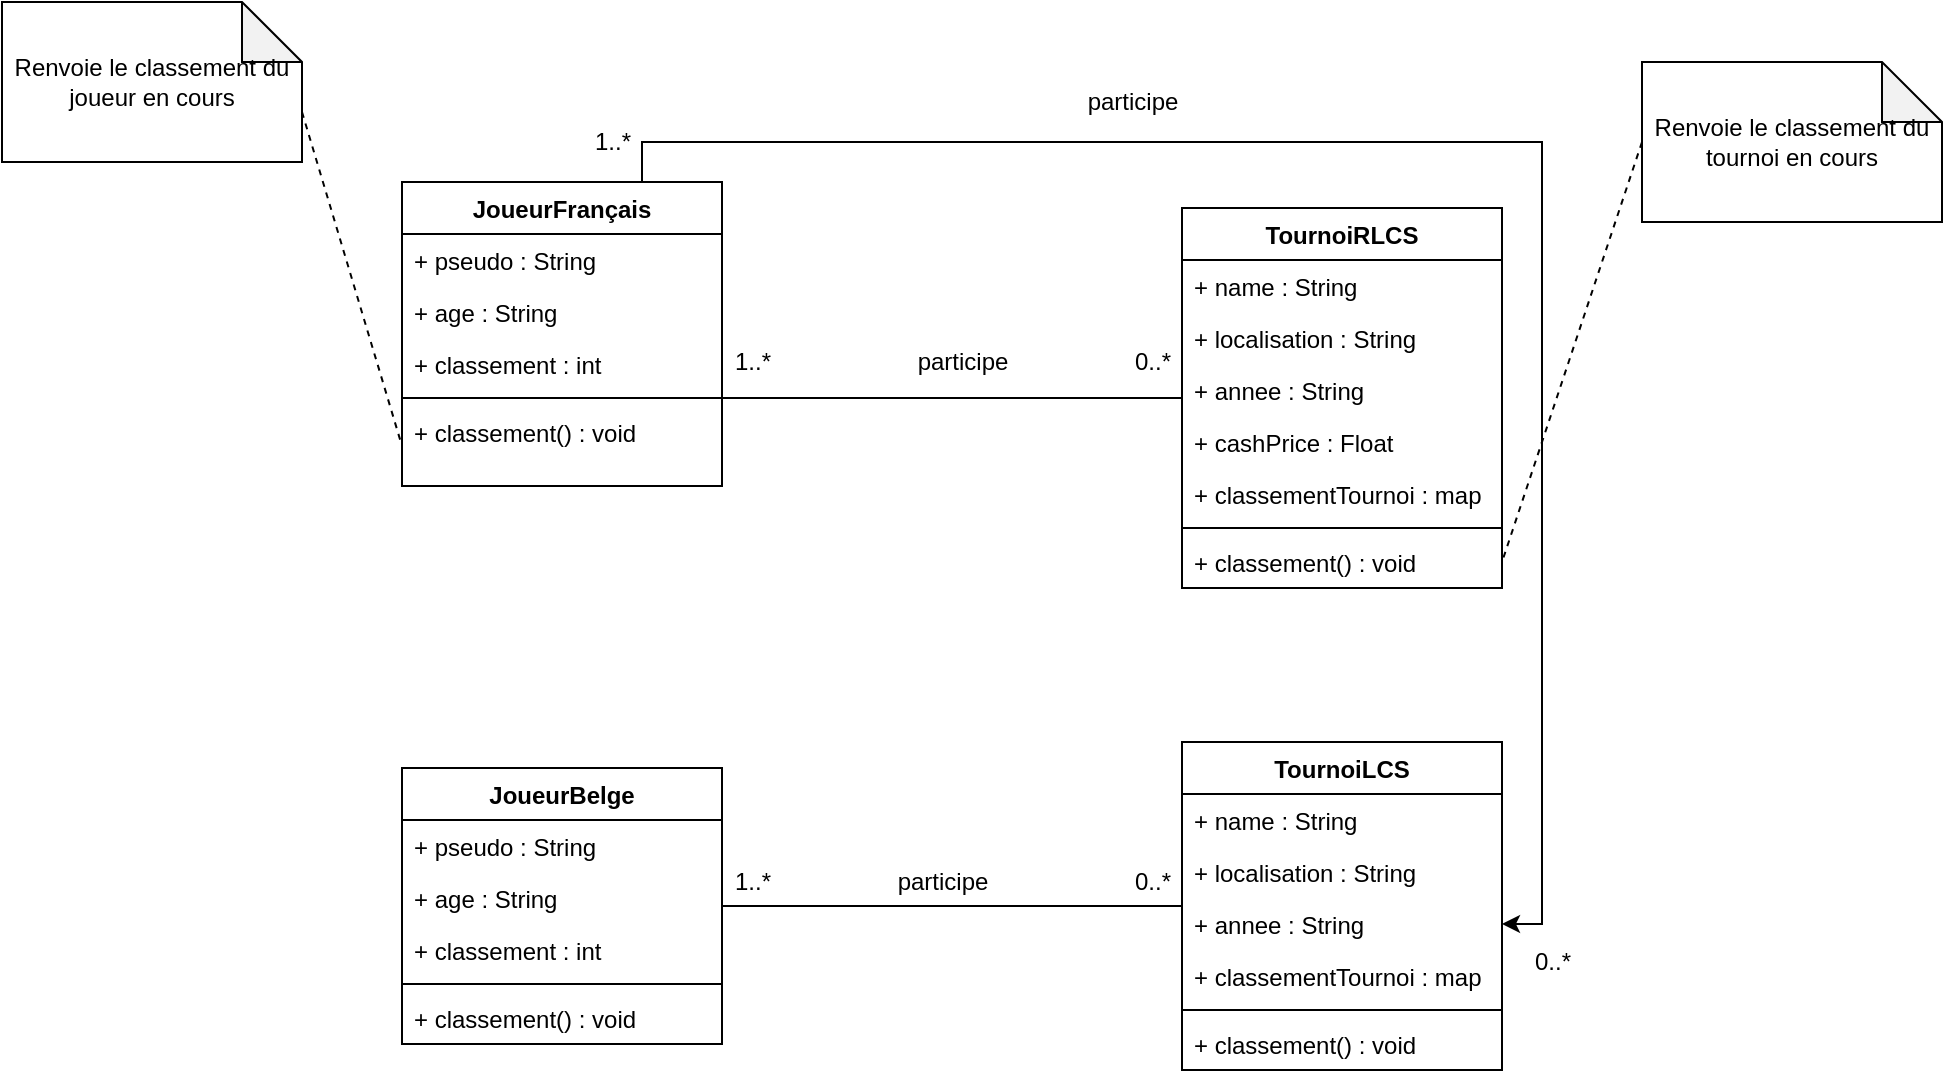 <mxfile version="15.8.6" type="device"><diagram id="144ZePGdDsASqRmJFvpq" name="Page-1"><mxGraphModel dx="2272" dy="771" grid="1" gridSize="10" guides="1" tooltips="1" connect="1" arrows="1" fold="1" page="1" pageScale="1" pageWidth="850" pageHeight="1100" math="0" shadow="0"><root><mxCell id="0"/><mxCell id="1" parent="0"/><mxCell id="d6W6kNh2p9ZRnAKa7SnU-32" style="edgeStyle=orthogonalEdgeStyle;rounded=0;orthogonalLoop=1;jettySize=auto;html=1;exitX=0.75;exitY=0;exitDx=0;exitDy=0;entryX=1;entryY=0.5;entryDx=0;entryDy=0;" edge="1" parent="1" source="8Fg5TtzfxZLOxKPgKK6O-2" target="d6W6kNh2p9ZRnAKa7SnU-31"><mxGeometry relative="1" as="geometry"/></mxCell><mxCell id="8Fg5TtzfxZLOxKPgKK6O-2" value="JoueurFrançais" style="swimlane;fontStyle=1;align=center;verticalAlign=top;childLayout=stackLayout;horizontal=1;startSize=26;horizontalStack=0;resizeParent=1;resizeParentMax=0;resizeLast=0;collapsible=1;marginBottom=0;" parent="1" vertex="1"><mxGeometry x="110" y="270" width="160" height="152" as="geometry"/></mxCell><mxCell id="d6W6kNh2p9ZRnAKa7SnU-7" value="+ pseudo : String" style="text;strokeColor=none;fillColor=none;align=left;verticalAlign=top;spacingLeft=4;spacingRight=4;overflow=hidden;rotatable=0;points=[[0,0.5],[1,0.5]];portConstraint=eastwest;" vertex="1" parent="8Fg5TtzfxZLOxKPgKK6O-2"><mxGeometry y="26" width="160" height="26" as="geometry"/></mxCell><mxCell id="d6W6kNh2p9ZRnAKa7SnU-9" value="+ age : String" style="text;strokeColor=none;fillColor=none;align=left;verticalAlign=top;spacingLeft=4;spacingRight=4;overflow=hidden;rotatable=0;points=[[0,0.5],[1,0.5]];portConstraint=eastwest;" vertex="1" parent="8Fg5TtzfxZLOxKPgKK6O-2"><mxGeometry y="52" width="160" height="26" as="geometry"/></mxCell><mxCell id="d6W6kNh2p9ZRnAKa7SnU-41" value="+ classement : int" style="text;strokeColor=none;fillColor=none;align=left;verticalAlign=top;spacingLeft=4;spacingRight=4;overflow=hidden;rotatable=0;points=[[0,0.5],[1,0.5]];portConstraint=eastwest;" vertex="1" parent="8Fg5TtzfxZLOxKPgKK6O-2"><mxGeometry y="78" width="160" height="26" as="geometry"/></mxCell><mxCell id="8Fg5TtzfxZLOxKPgKK6O-4" value="" style="line;strokeWidth=1;fillColor=none;align=left;verticalAlign=middle;spacingTop=-1;spacingLeft=3;spacingRight=3;rotatable=0;labelPosition=right;points=[];portConstraint=eastwest;" parent="8Fg5TtzfxZLOxKPgKK6O-2" vertex="1"><mxGeometry y="104" width="160" height="8" as="geometry"/></mxCell><mxCell id="8Fg5TtzfxZLOxKPgKK6O-18" value="+ classement() : void" style="text;strokeColor=none;fillColor=none;align=left;verticalAlign=top;spacingLeft=4;spacingRight=4;overflow=hidden;rotatable=0;points=[[0,0.5],[1,0.5]];portConstraint=eastwest;" parent="8Fg5TtzfxZLOxKPgKK6O-2" vertex="1"><mxGeometry y="112" width="160" height="40" as="geometry"/></mxCell><mxCell id="8Fg5TtzfxZLOxKPgKK6O-21" style="edgeStyle=orthogonalEdgeStyle;rounded=0;orthogonalLoop=1;jettySize=auto;html=1;endArrow=none;endFill=0;" parent="1" source="8Fg5TtzfxZLOxKPgKK6O-6" target="8Fg5TtzfxZLOxKPgKK6O-10" edge="1"><mxGeometry relative="1" as="geometry"/></mxCell><mxCell id="8Fg5TtzfxZLOxKPgKK6O-6" value="JoueurBelge" style="swimlane;fontStyle=1;align=center;verticalAlign=top;childLayout=stackLayout;horizontal=1;startSize=26;horizontalStack=0;resizeParent=1;resizeParentMax=0;resizeLast=0;collapsible=1;marginBottom=0;" parent="1" vertex="1"><mxGeometry x="110" y="563" width="160" height="138" as="geometry"/></mxCell><mxCell id="d6W6kNh2p9ZRnAKa7SnU-8" value="+ pseudo : String" style="text;strokeColor=none;fillColor=none;align=left;verticalAlign=top;spacingLeft=4;spacingRight=4;overflow=hidden;rotatable=0;points=[[0,0.5],[1,0.5]];portConstraint=eastwest;" vertex="1" parent="8Fg5TtzfxZLOxKPgKK6O-6"><mxGeometry y="26" width="160" height="26" as="geometry"/></mxCell><mxCell id="d6W6kNh2p9ZRnAKa7SnU-10" value="+ age : String" style="text;strokeColor=none;fillColor=none;align=left;verticalAlign=top;spacingLeft=4;spacingRight=4;overflow=hidden;rotatable=0;points=[[0,0.5],[1,0.5]];portConstraint=eastwest;" vertex="1" parent="8Fg5TtzfxZLOxKPgKK6O-6"><mxGeometry y="52" width="160" height="26" as="geometry"/></mxCell><mxCell id="d6W6kNh2p9ZRnAKa7SnU-42" value="+ classement : int" style="text;strokeColor=none;fillColor=none;align=left;verticalAlign=top;spacingLeft=4;spacingRight=4;overflow=hidden;rotatable=0;points=[[0,0.5],[1,0.5]];portConstraint=eastwest;" vertex="1" parent="8Fg5TtzfxZLOxKPgKK6O-6"><mxGeometry y="78" width="160" height="26" as="geometry"/></mxCell><mxCell id="8Fg5TtzfxZLOxKPgKK6O-7" value="" style="line;strokeWidth=1;fillColor=none;align=left;verticalAlign=middle;spacingTop=-1;spacingLeft=3;spacingRight=3;rotatable=0;labelPosition=right;points=[];portConstraint=eastwest;" parent="8Fg5TtzfxZLOxKPgKK6O-6" vertex="1"><mxGeometry y="104" width="160" height="8" as="geometry"/></mxCell><mxCell id="8Fg5TtzfxZLOxKPgKK6O-17" value="+ classement() : void" style="text;strokeColor=none;fillColor=none;align=left;verticalAlign=top;spacingLeft=4;spacingRight=4;overflow=hidden;rotatable=0;points=[[0,0.5],[1,0.5]];portConstraint=eastwest;" parent="8Fg5TtzfxZLOxKPgKK6O-6" vertex="1"><mxGeometry y="112" width="160" height="26" as="geometry"/></mxCell><mxCell id="8Fg5TtzfxZLOxKPgKK6O-10" value="TournoiLCS" style="swimlane;fontStyle=1;align=center;verticalAlign=top;childLayout=stackLayout;horizontal=1;startSize=26;horizontalStack=0;resizeParent=1;resizeParentMax=0;resizeLast=0;collapsible=1;marginBottom=0;" parent="1" vertex="1"><mxGeometry x="500" y="550" width="160" height="164" as="geometry"/></mxCell><mxCell id="8Fg5TtzfxZLOxKPgKK6O-12" value="+ name : String" style="text;strokeColor=none;fillColor=none;align=left;verticalAlign=top;spacingLeft=4;spacingRight=4;overflow=hidden;rotatable=0;points=[[0,0.5],[1,0.5]];portConstraint=eastwest;" parent="8Fg5TtzfxZLOxKPgKK6O-10" vertex="1"><mxGeometry y="26" width="160" height="26" as="geometry"/></mxCell><mxCell id="d6W6kNh2p9ZRnAKa7SnU-39" value="+ localisation : String" style="text;strokeColor=none;fillColor=none;align=left;verticalAlign=top;spacingLeft=4;spacingRight=4;overflow=hidden;rotatable=0;points=[[0,0.5],[1,0.5]];portConstraint=eastwest;" vertex="1" parent="8Fg5TtzfxZLOxKPgKK6O-10"><mxGeometry y="52" width="160" height="26" as="geometry"/></mxCell><mxCell id="d6W6kNh2p9ZRnAKa7SnU-31" value="+ annee : String" style="text;strokeColor=none;fillColor=none;align=left;verticalAlign=top;spacingLeft=4;spacingRight=4;overflow=hidden;rotatable=0;points=[[0,0.5],[1,0.5]];portConstraint=eastwest;" vertex="1" parent="8Fg5TtzfxZLOxKPgKK6O-10"><mxGeometry y="78" width="160" height="26" as="geometry"/></mxCell><mxCell id="d6W6kNh2p9ZRnAKa7SnU-44" value="+ classementTournoi : map" style="text;strokeColor=none;fillColor=none;align=left;verticalAlign=top;spacingLeft=4;spacingRight=4;overflow=hidden;rotatable=0;points=[[0,0.5],[1,0.5]];portConstraint=eastwest;" vertex="1" parent="8Fg5TtzfxZLOxKPgKK6O-10"><mxGeometry y="104" width="160" height="26" as="geometry"/></mxCell><mxCell id="8Fg5TtzfxZLOxKPgKK6O-11" value="" style="line;strokeWidth=1;fillColor=none;align=left;verticalAlign=middle;spacingTop=-1;spacingLeft=3;spacingRight=3;rotatable=0;labelPosition=right;points=[];portConstraint=eastwest;" parent="8Fg5TtzfxZLOxKPgKK6O-10" vertex="1"><mxGeometry y="130" width="160" height="8" as="geometry"/></mxCell><mxCell id="8Fg5TtzfxZLOxKPgKK6O-16" value="+ classement() : void" style="text;strokeColor=none;fillColor=none;align=left;verticalAlign=top;spacingLeft=4;spacingRight=4;overflow=hidden;rotatable=0;points=[[0,0.5],[1,0.5]];portConstraint=eastwest;" parent="8Fg5TtzfxZLOxKPgKK6O-10" vertex="1"><mxGeometry y="138" width="160" height="26" as="geometry"/></mxCell><mxCell id="8Fg5TtzfxZLOxKPgKK6O-13" value="TournoiRLCS" style="swimlane;fontStyle=1;align=center;verticalAlign=top;childLayout=stackLayout;horizontal=1;startSize=26;horizontalStack=0;resizeParent=1;resizeParentMax=0;resizeLast=0;collapsible=1;marginBottom=0;" parent="1" vertex="1"><mxGeometry x="500" y="283" width="160" height="190" as="geometry"/></mxCell><mxCell id="8Fg5TtzfxZLOxKPgKK6O-14" value="+ name : String" style="text;strokeColor=none;fillColor=none;align=left;verticalAlign=top;spacingLeft=4;spacingRight=4;overflow=hidden;rotatable=0;points=[[0,0.5],[1,0.5]];portConstraint=eastwest;" parent="8Fg5TtzfxZLOxKPgKK6O-13" vertex="1"><mxGeometry y="26" width="160" height="26" as="geometry"/></mxCell><mxCell id="d6W6kNh2p9ZRnAKa7SnU-30" value="+ localisation : String" style="text;strokeColor=none;fillColor=none;align=left;verticalAlign=top;spacingLeft=4;spacingRight=4;overflow=hidden;rotatable=0;points=[[0,0.5],[1,0.5]];portConstraint=eastwest;" vertex="1" parent="8Fg5TtzfxZLOxKPgKK6O-13"><mxGeometry y="52" width="160" height="26" as="geometry"/></mxCell><mxCell id="d6W6kNh2p9ZRnAKa7SnU-37" value="+ annee : String" style="text;strokeColor=none;fillColor=none;align=left;verticalAlign=top;spacingLeft=4;spacingRight=4;overflow=hidden;rotatable=0;points=[[0,0.5],[1,0.5]];portConstraint=eastwest;" vertex="1" parent="8Fg5TtzfxZLOxKPgKK6O-13"><mxGeometry y="78" width="160" height="26" as="geometry"/></mxCell><mxCell id="d6W6kNh2p9ZRnAKa7SnU-40" value="+ cashPrice : Float" style="text;strokeColor=none;fillColor=none;align=left;verticalAlign=top;spacingLeft=4;spacingRight=4;overflow=hidden;rotatable=0;points=[[0,0.5],[1,0.5]];portConstraint=eastwest;" vertex="1" parent="8Fg5TtzfxZLOxKPgKK6O-13"><mxGeometry y="104" width="160" height="26" as="geometry"/></mxCell><mxCell id="d6W6kNh2p9ZRnAKa7SnU-43" value="+ classementTournoi : map" style="text;strokeColor=none;fillColor=none;align=left;verticalAlign=top;spacingLeft=4;spacingRight=4;overflow=hidden;rotatable=0;points=[[0,0.5],[1,0.5]];portConstraint=eastwest;" vertex="1" parent="8Fg5TtzfxZLOxKPgKK6O-13"><mxGeometry y="130" width="160" height="26" as="geometry"/></mxCell><mxCell id="8Fg5TtzfxZLOxKPgKK6O-15" value="" style="line;strokeWidth=1;fillColor=none;align=left;verticalAlign=middle;spacingTop=-1;spacingLeft=3;spacingRight=3;rotatable=0;labelPosition=right;points=[];portConstraint=eastwest;" parent="8Fg5TtzfxZLOxKPgKK6O-13" vertex="1"><mxGeometry y="156" width="160" height="8" as="geometry"/></mxCell><mxCell id="8Fg5TtzfxZLOxKPgKK6O-19" value="+ classement() : void" style="text;strokeColor=none;fillColor=none;align=left;verticalAlign=top;spacingLeft=4;spacingRight=4;overflow=hidden;rotatable=0;points=[[0,0.5],[1,0.5]];portConstraint=eastwest;" parent="8Fg5TtzfxZLOxKPgKK6O-13" vertex="1"><mxGeometry y="164" width="160" height="26" as="geometry"/></mxCell><mxCell id="8Fg5TtzfxZLOxKPgKK6O-20" style="edgeStyle=orthogonalEdgeStyle;rounded=0;orthogonalLoop=1;jettySize=auto;html=1;endArrow=none;endFill=0;" parent="1" source="8Fg5TtzfxZLOxKPgKK6O-4" target="8Fg5TtzfxZLOxKPgKK6O-13" edge="1"><mxGeometry relative="1" as="geometry"/></mxCell><mxCell id="d6W6kNh2p9ZRnAKa7SnU-23" value="participe" style="text;html=1;align=center;verticalAlign=middle;resizable=0;points=[];autosize=1;strokeColor=none;fillColor=none;" vertex="1" parent="1"><mxGeometry x="360" y="350" width="60" height="20" as="geometry"/></mxCell><mxCell id="d6W6kNh2p9ZRnAKa7SnU-24" value="participe" style="text;html=1;align=center;verticalAlign=middle;resizable=0;points=[];autosize=1;strokeColor=none;fillColor=none;" vertex="1" parent="1"><mxGeometry x="350" y="610" width="60" height="20" as="geometry"/></mxCell><mxCell id="d6W6kNh2p9ZRnAKa7SnU-25" value="0..*" style="text;html=1;align=center;verticalAlign=middle;resizable=0;points=[];autosize=1;strokeColor=none;fillColor=none;" vertex="1" parent="1"><mxGeometry x="470" y="350" width="30" height="20" as="geometry"/></mxCell><mxCell id="d6W6kNh2p9ZRnAKa7SnU-27" value="0..*" style="text;html=1;align=center;verticalAlign=middle;resizable=0;points=[];autosize=1;strokeColor=none;fillColor=none;" vertex="1" parent="1"><mxGeometry x="470" y="610" width="30" height="20" as="geometry"/></mxCell><mxCell id="d6W6kNh2p9ZRnAKa7SnU-28" value="1..*" style="text;html=1;align=center;verticalAlign=middle;resizable=0;points=[];autosize=1;strokeColor=none;fillColor=none;" vertex="1" parent="1"><mxGeometry x="270" y="350" width="30" height="20" as="geometry"/></mxCell><mxCell id="d6W6kNh2p9ZRnAKa7SnU-29" value="1..*" style="text;html=1;align=center;verticalAlign=middle;resizable=0;points=[];autosize=1;strokeColor=none;fillColor=none;" vertex="1" parent="1"><mxGeometry x="270" y="610" width="30" height="20" as="geometry"/></mxCell><mxCell id="d6W6kNh2p9ZRnAKa7SnU-33" value="participe" style="text;html=1;align=center;verticalAlign=middle;resizable=0;points=[];autosize=1;strokeColor=none;fillColor=none;" vertex="1" parent="1"><mxGeometry x="445" y="220" width="60" height="20" as="geometry"/></mxCell><mxCell id="d6W6kNh2p9ZRnAKa7SnU-34" value="0..*" style="text;html=1;align=center;verticalAlign=middle;resizable=0;points=[];autosize=1;strokeColor=none;fillColor=none;" vertex="1" parent="1"><mxGeometry x="670" y="650" width="30" height="20" as="geometry"/></mxCell><mxCell id="d6W6kNh2p9ZRnAKa7SnU-35" value="1..*" style="text;html=1;align=center;verticalAlign=middle;resizable=0;points=[];autosize=1;strokeColor=none;fillColor=none;" vertex="1" parent="1"><mxGeometry x="200" y="240" width="30" height="20" as="geometry"/></mxCell><mxCell id="d6W6kNh2p9ZRnAKa7SnU-46" value="Renvoie le classement du joueur en cours" style="shape=note;whiteSpace=wrap;html=1;backgroundOutline=1;darkOpacity=0.05;" vertex="1" parent="1"><mxGeometry x="-90" y="180" width="150" height="80" as="geometry"/></mxCell><mxCell id="d6W6kNh2p9ZRnAKa7SnU-47" value="" style="endArrow=none;dashed=1;html=1;rounded=0;exitX=0;exitY=0;exitDx=150;exitDy=55;exitPerimeter=0;entryX=0;entryY=0.5;entryDx=0;entryDy=0;" edge="1" parent="1" source="d6W6kNh2p9ZRnAKa7SnU-46" target="8Fg5TtzfxZLOxKPgKK6O-18"><mxGeometry width="50" height="50" relative="1" as="geometry"><mxPoint x="430" y="480" as="sourcePoint"/><mxPoint x="480" y="430" as="targetPoint"/></mxGeometry></mxCell><mxCell id="d6W6kNh2p9ZRnAKa7SnU-51" value="Renvoie le classement du tournoi en cours" style="shape=note;whiteSpace=wrap;html=1;backgroundOutline=1;darkOpacity=0.05;direction=east;" vertex="1" parent="1"><mxGeometry x="730" y="210" width="150" height="80" as="geometry"/></mxCell><mxCell id="d6W6kNh2p9ZRnAKa7SnU-52" value="" style="endArrow=none;dashed=1;html=1;rounded=0;exitX=0;exitY=0.5;exitDx=0;exitDy=0;exitPerimeter=0;entryX=1;entryY=0.5;entryDx=0;entryDy=0;" edge="1" parent="1" source="d6W6kNh2p9ZRnAKa7SnU-51" target="8Fg5TtzfxZLOxKPgKK6O-19"><mxGeometry width="50" height="50" relative="1" as="geometry"><mxPoint x="70" y="245" as="sourcePoint"/><mxPoint x="120" y="412" as="targetPoint"/></mxGeometry></mxCell></root></mxGraphModel></diagram></mxfile>